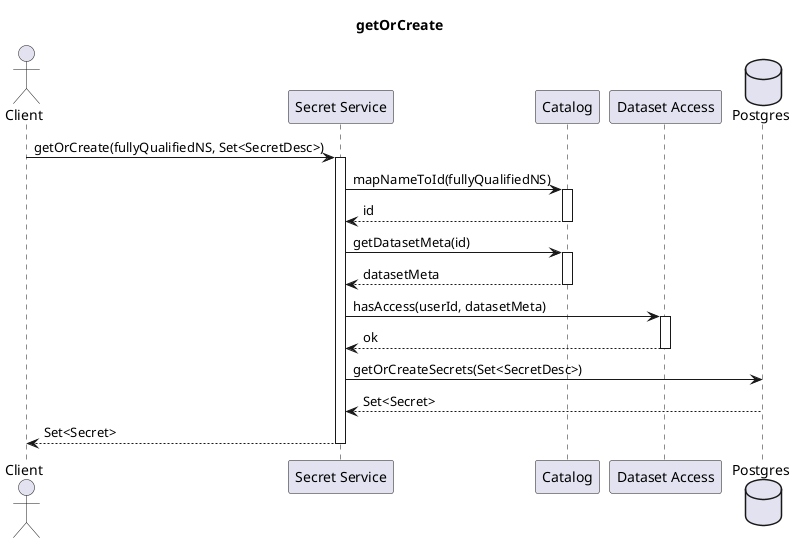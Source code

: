 @startuml

title getOrCreate

actor "Client"
participant "Secret Service"
participant "Catalog"
participant "Dataset Access"
database "Postgres"

"Client" -> "Secret Service" : getOrCreate(fullyQualifiedNS, Set<SecretDesc>)
activate "Secret Service"

"Secret Service" -> "Catalog" : mapNameToId(fullyQualifiedNS)
activate "Catalog"
"Catalog" --> "Secret Service": id
deactivate "Catalog"

"Secret Service" -> "Catalog" : getDatasetMeta(id)
activate "Catalog"
"Catalog" --> "Secret Service": datasetMeta
deactivate "Catalog"

"Secret Service" -> "Dataset Access": hasAccess(userId, datasetMeta)
activate "Dataset Access"
"Dataset Access" --> "Secret Service": ok
deactivate "Dataset Access"

"Secret Service" -> "Postgres": getOrCreateSecrets(Set<SecretDesc>)
"Postgres" --> "Secret Service": Set<Secret>

"Secret Service" --> "Client": Set<Secret>

deactivate "Secret Service"

@enduml
